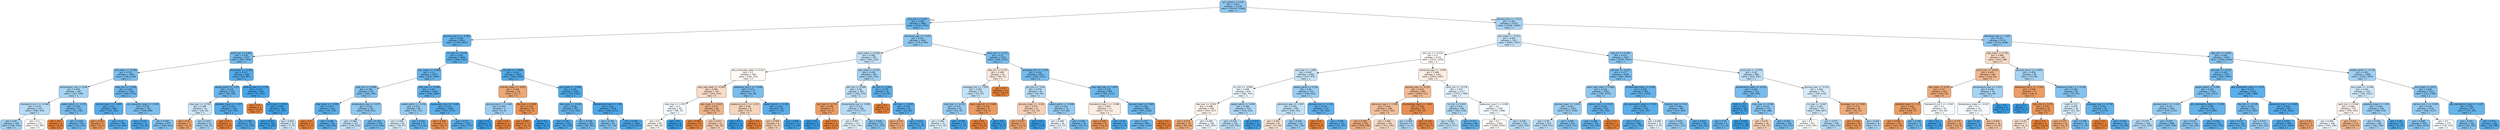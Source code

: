 digraph Tree {
node [shape=box, style="filled, rounded", color="black", fontname="helvetica"] ;
edge [fontname="helvetica"] ;
0 [label="gcs_verbal <= 0.155\ngini = 0.423\nsamples = 21196\nvalue = [10194, 23296]\nclass = 1", fillcolor="#90c8f0"] ;
1 [label="po2_min <= 0.552\ngini = 0.328\nsamples = 7865\nvalue = [2555, 9791]\nclass = 1", fillcolor="#6db7ec"] ;
0 -> 1 [labeldistance=2.5, labelangle=45, headlabel="True"] ;
2 [label="glucose_max.2 <= -0.363\ngini = 0.298\nsamples = 6231\nvalue = [1785, 8007]\nclass = 1", fillcolor="#65b3eb"] ;
1 -> 2 ;
3 [label="pco2_max <= 0.802\ngini = 0.358\nsamples = 2197\nvalue = [805, 2645]\nclass = 1", fillcolor="#75bbed"] ;
2 -> 3 ;
4 [label="bun_mean <= -0.566\ngini = 0.379\nsamples = 1829\nvalue = [736, 2158]\nclass = 1", fillcolor="#7dbeee"] ;
3 -> 4 ;
5 [label="temperature_max <= 0.98\ngini = 0.459\nsamples = 587\nvalue = [327, 588]\nclass = 1", fillcolor="#a7d4f3"] ;
4 -> 5 ;
6 [label="hematocrit_min.1 <= 0.368\ngini = 0.474\nsamples = 475\nvalue = [286, 454]\nclass = 1", fillcolor="#b6dbf5"] ;
5 -> 6 ;
7 [label="gini = 0.45\nsamples = 344\nvalue = [185, 355]\nclass = 1", fillcolor="#a0d0f3"] ;
6 -> 7 ;
8 [label="gini = 0.5\nsamples = 131\nvalue = [101, 99]\nclass = 0", fillcolor="#fefdfb"] ;
6 -> 8 ;
9 [label="weight_admit <= -1.233\ngini = 0.359\nsamples = 112\nvalue = [41, 134]\nclass = 1", fillcolor="#76bbed"] ;
5 -> 9 ;
10 [label="gini = 0.0\nsamples = 3\nvalue = [6, 0]\nclass = 0", fillcolor="#e58139"] ;
9 -> 10 ;
11 [label="gini = 0.328\nsamples = 109\nvalue = [35, 134]\nclass = 1", fillcolor="#6db7ec"] ;
9 -> 11 ;
12 [label="mbp_min <= -0.258\ngini = 0.328\nsamples = 1242\nvalue = [409, 1570]\nclass = 1", fillcolor="#6db7ec"] ;
4 -> 12 ;
13 [label="calcium_max.1 <= -2.097\ngini = 0.23\nsamples = 488\nvalue = [101, 662]\nclass = 1", fillcolor="#57ace9"] ;
12 -> 13 ;
14 [label="gini = 0.245\nsamples = 5\nvalue = [6, 1]\nclass = 0", fillcolor="#e9965a"] ;
13 -> 14 ;
15 [label="gini = 0.22\nsamples = 483\nvalue = [95, 661]\nclass = 1", fillcolor="#55abe9"] ;
13 -> 15 ;
16 [label="abs_basophils_mean <= -0.499\ngini = 0.378\nsamples = 754\nvalue = [308, 908]\nclass = 1", fillcolor="#7cbeee"] ;
12 -> 16 ;
17 [label="gini = 0.174\nsamples = 75\nvalue = [10, 94]\nclass = 1", fillcolor="#4ea7e8"] ;
16 -> 17 ;
18 [label="gini = 0.392\nsamples = 679\nvalue = [298, 814]\nclass = 1", fillcolor="#81c1ef"] ;
16 -> 18 ;
19 [label="bun_mean <= -0.394\ngini = 0.217\nsamples = 368\nvalue = [69, 487]\nclass = 1", fillcolor="#55abe9"] ;
3 -> 19 ;
20 [label="weight_admit <= -0.45\ngini = 0.318\nsamples = 159\nvalue = [48, 194]\nclass = 1", fillcolor="#6ab5eb"] ;
19 -> 20 ;
21 [label="mbp_max <= -0.742\ngini = 0.489\nsamples = 41\nvalue = [26, 35]\nclass = 1", fillcolor="#cce6f8"] ;
20 -> 21 ;
22 [label="gini = 0.32\nsamples = 7\nvalue = [8, 2]\nclass = 0", fillcolor="#eca06a"] ;
21 -> 22 ;
23 [label="gini = 0.457\nsamples = 34\nvalue = [18, 33]\nclass = 1", fillcolor="#a5d2f3"] ;
21 -> 23 ;
24 [label="platelets_mean <= -1.547\ngini = 0.214\nsamples = 118\nvalue = [22, 159]\nclass = 1", fillcolor="#54abe9"] ;
20 -> 24 ;
25 [label="gini = 0.0\nsamples = 1\nvalue = [2, 0]\nclass = 0", fillcolor="#e58139"] ;
24 -> 25 ;
26 [label="gini = 0.198\nsamples = 117\nvalue = [20, 159]\nclass = 1", fillcolor="#52a9e8"] ;
24 -> 26 ;
27 [label="totalco2_max <= -1.773\ngini = 0.125\nsamples = 209\nvalue = [21, 293]\nclass = 1", fillcolor="#47a4e7"] ;
19 -> 27 ;
28 [label="gini = 0.0\nsamples = 4\nvalue = [6, 0]\nclass = 0", fillcolor="#e58139"] ;
27 -> 28 ;
29 [label="pco2_max <= 4.901\ngini = 0.093\nsamples = 205\nvalue = [15, 293]\nclass = 1", fillcolor="#43a2e6"] ;
27 -> 29 ;
30 [label="gini = 0.053\nsamples = 192\nvalue = [8, 284]\nclass = 1", fillcolor="#3fa0e6"] ;
29 -> 30 ;
31 [label="gini = 0.492\nsamples = 13\nvalue = [7, 9]\nclass = 1", fillcolor="#d3e9f9"] ;
29 -> 31 ;
32 [label="inr_max <= -0.178\ngini = 0.261\nsamples = 4034\nvalue = [980, 5362]\nclass = 1", fillcolor="#5dafea"] ;
2 -> 32 ;
33 [label="bun_mean <= -0.468\ngini = 0.31\nsamples = 2075\nvalue = [632, 2664]\nclass = 1", fillcolor="#68b4eb"] ;
32 -> 33 ;
34 [label="mbp_min <= -0.568\ngini = 0.394\nsamples = 670\nvalue = [288, 780]\nclass = 1", fillcolor="#82c1ef"] ;
33 -> 34 ;
35 [label="mbp_mean <= -2.696\ngini = 0.257\nsamples = 123\nvalue = [32, 179]\nclass = 1", fillcolor="#5cafea"] ;
34 -> 35 ;
36 [label="gini = 0.0\nsamples = 1\nvalue = [2, 0]\nclass = 0", fillcolor="#e58139"] ;
35 -> 36 ;
37 [label="gini = 0.246\nsamples = 122\nvalue = [30, 179]\nclass = 1", fillcolor="#5aade9"] ;
35 -> 37 ;
38 [label="temperature_max <= 0.075\ngini = 0.419\nsamples = 547\nvalue = [256, 601]\nclass = 1", fillcolor="#8dc7f0"] ;
34 -> 38 ;
39 [label="gini = 0.484\nsamples = 227\nvalue = [146, 210]\nclass = 1", fillcolor="#c3e1f7"] ;
38 -> 39 ;
40 [label="gini = 0.343\nsamples = 320\nvalue = [110, 391]\nclass = 1", fillcolor="#71b9ec"] ;
38 -> 40 ;
41 [label="mbp_max <= -0.948\ngini = 0.261\nsamples = 1405\nvalue = [344, 1884]\nclass = 1", fillcolor="#5dafea"] ;
33 -> 41 ;
42 [label="weight_admit <= -0.256\ngini = 0.431\nsamples = 96\nvalue = [51, 111]\nclass = 1", fillcolor="#94caf1"] ;
41 -> 42 ;
43 [label="gini = 0.494\nsamples = 49\nvalue = [38, 47]\nclass = 1", fillcolor="#d9ecfa"] ;
42 -> 43 ;
44 [label="gini = 0.281\nsamples = 47\nvalue = [13, 64]\nclass = 1", fillcolor="#61b1ea"] ;
42 -> 44 ;
45 [label="baseexcess_max <= -3.404\ngini = 0.243\nsamples = 1309\nvalue = [293, 1773]\nclass = 1", fillcolor="#5aade9"] ;
41 -> 45 ;
46 [label="gini = 0.165\nsamples = 6\nvalue = [10, 1]\nclass = 0", fillcolor="#e88e4d"] ;
45 -> 46 ;
47 [label="gini = 0.237\nsamples = 1303\nvalue = [283, 1772]\nclass = 1", fillcolor="#59ade9"] ;
45 -> 47 ;
48 [label="ph_max <= -4.986\ngini = 0.202\nsamples = 1959\nvalue = [348, 2698]\nclass = 1", fillcolor="#53aae8"] ;
32 -> 48 ;
49 [label="chloride_mean <= -0.821\ngini = 0.358\nsamples = 19\nvalue = [23, 7]\nclass = 0", fillcolor="#eda775"] ;
48 -> 49 ;
50 [label="glucose_max.2 <= 4.266\ngini = 0.444\nsamples = 5\nvalue = [2, 4]\nclass = 1", fillcolor="#9ccef2"] ;
49 -> 50 ;
51 [label="gini = 0.0\nsamples = 3\nvalue = [0, 4]\nclass = 1", fillcolor="#399de5"] ;
50 -> 51 ;
52 [label="gini = 0.0\nsamples = 2\nvalue = [2, 0]\nclass = 0", fillcolor="#e58139"] ;
50 -> 52 ;
53 [label="dbp_max <= 0.895\ngini = 0.219\nsamples = 14\nvalue = [21, 3]\nclass = 0", fillcolor="#e99355"] ;
49 -> 53 ;
54 [label="gini = 0.087\nsamples = 13\nvalue = [21, 1]\nclass = 0", fillcolor="#e68742"] ;
53 -> 54 ;
55 [label="gini = 0.0\nsamples = 1\nvalue = [0, 2]\nclass = 1", fillcolor="#399de5"] ;
53 -> 55 ;
56 [label="bun_mean <= -0.492\ngini = 0.192\nsamples = 1940\nvalue = [325, 2691]\nclass = 1", fillcolor="#51a9e8"] ;
48 -> 56 ;
57 [label="dbp_mean <= -0.624\ngini = 0.296\nsamples = 407\nvalue = [119, 540]\nclass = 1", fillcolor="#65b3eb"] ;
56 -> 57 ;
58 [label="gini = 0.181\nsamples = 124\nvalue = [20, 179]\nclass = 1", fillcolor="#4fa8e8"] ;
57 -> 58 ;
59 [label="gini = 0.338\nsamples = 283\nvalue = [99, 361]\nclass = 1", fillcolor="#6fb8ec"] ;
57 -> 59 ;
60 [label="temperature_max <= -1.68\ngini = 0.16\nsamples = 1533\nvalue = [206, 2151]\nclass = 1", fillcolor="#4ca6e7"] ;
56 -> 60 ;
61 [label="gini = 0.392\nsamples = 69\nvalue = [27, 74]\nclass = 1", fillcolor="#81c1ee"] ;
60 -> 61 ;
62 [label="gini = 0.146\nsamples = 1464\nvalue = [179, 2077]\nclass = 1", fillcolor="#4aa5e7"] ;
60 -> 62 ;
63 [label="admission_age <= -0.323\ngini = 0.421\nsamples = 1634\nvalue = [770, 1784]\nclass = 1", fillcolor="#8ec7f0"] ;
1 -> 63 ;
64 [label="spo2_mean <= 0.662\ngini = 0.483\nsamples = 581\nvalue = [361, 522]\nclass = 1", fillcolor="#c2e1f7"] ;
63 -> 64 ;
65 [label="abs_monocytes_mean <= 0.011\ngini = 0.5\nsamples = 198\nvalue = [160, 152]\nclass = 0", fillcolor="#fef9f5"] ;
64 -> 65 ;
66 [label="resp_rate_mean <= -0.265\ngini = 0.486\nsamples = 161\nvalue = [144, 103]\nclass = 0", fillcolor="#f8dbc7"] ;
65 -> 66 ;
67 [label="mbp_max <= 1.433\ngini = 0.5\nsamples = 95\nvalue = [68, 72]\nclass = 1", fillcolor="#f4fafe"] ;
66 -> 67 ;
68 [label="gini = 0.5\nsamples = 89\nvalue = [68, 64]\nclass = 0", fillcolor="#fdf8f3"] ;
67 -> 68 ;
69 [label="gini = 0.0\nsamples = 6\nvalue = [0, 8]\nclass = 1", fillcolor="#399de5"] ;
67 -> 69 ;
70 [label="wbc_mean <= -0.422\ngini = 0.412\nsamples = 66\nvalue = [76, 31]\nclass = 0", fillcolor="#f0b48a"] ;
66 -> 70 ;
71 [label="gini = 0.069\nsamples = 15\nvalue = [27, 1]\nclass = 0", fillcolor="#e68640"] ;
70 -> 71 ;
72 [label="gini = 0.471\nsamples = 51\nvalue = [49, 30]\nclass = 0", fillcolor="#f5ceb2"] ;
70 -> 72 ;
73 [label="potassium_min.1 <= -0.646\ngini = 0.371\nsamples = 37\nvalue = [16, 49]\nclass = 1", fillcolor="#7abded"] ;
65 -> 73 ;
74 [label="potassium_min.1 <= -1.523\ngini = 0.48\nsamples = 8\nvalue = [9, 6]\nclass = 0", fillcolor="#f6d5bd"] ;
73 -> 74 ;
75 [label="gini = 0.0\nsamples = 3\nvalue = [0, 6]\nclass = 1", fillcolor="#399de5"] ;
74 -> 75 ;
76 [label="gini = 0.0\nsamples = 5\nvalue = [9, 0]\nclass = 0", fillcolor="#e58139"] ;
74 -> 76 ;
77 [label="weight_admit <= -0.491\ngini = 0.241\nsamples = 29\nvalue = [7, 43]\nclass = 1", fillcolor="#59ade9"] ;
73 -> 77 ;
78 [label="gini = 0.469\nsamples = 6\nvalue = [5, 3]\nclass = 0", fillcolor="#f5cdb0"] ;
77 -> 78 ;
79 [label="gini = 0.091\nsamples = 23\nvalue = [2, 40]\nclass = 1", fillcolor="#43a2e6"] ;
77 -> 79 ;
80 [label="wbc_mean <= 0.353\ngini = 0.456\nsamples = 383\nvalue = [201, 370]\nclass = 1", fillcolor="#a5d2f3"] ;
64 -> 80 ;
81 [label="po2_min <= 0.569\ngini = 0.48\nsamples = 301\nvalue = [182, 274]\nclass = 1", fillcolor="#bddef6"] ;
80 -> 81 ;
82 [label="sbp_max <= -0.753\ngini = 0.298\nsamples = 5\nvalue = [9, 2]\nclass = 0", fillcolor="#eb9d65"] ;
81 -> 82 ;
83 [label="gini = 0.0\nsamples = 2\nvalue = [0, 2]\nclass = 1", fillcolor="#399de5"] ;
82 -> 83 ;
84 [label="gini = 0.0\nsamples = 3\nvalue = [9, 0]\nclass = 0", fillcolor="#e58139"] ;
82 -> 84 ;
85 [label="temperature_max <= 0.582\ngini = 0.475\nsamples = 296\nvalue = [173, 272]\nclass = 1", fillcolor="#b7dbf6"] ;
81 -> 85 ;
86 [label="gini = 0.497\nsamples = 171\nvalue = [122, 143]\nclass = 1", fillcolor="#e2f1fb"] ;
85 -> 86 ;
87 [label="gini = 0.406\nsamples = 125\nvalue = [51, 129]\nclass = 1", fillcolor="#87c4ef"] ;
85 -> 87 ;
88 [label="ph_min <= -2.643\ngini = 0.276\nsamples = 82\nvalue = [19, 96]\nclass = 1", fillcolor="#60b0ea"] ;
80 -> 88 ;
89 [label="gini = 0.0\nsamples = 1\nvalue = [3, 0]\nclass = 0", fillcolor="#e58139"] ;
88 -> 89 ;
90 [label="ptt_max <= -0.691\ngini = 0.245\nsamples = 81\nvalue = [16, 96]\nclass = 1", fillcolor="#5aade9"] ;
88 -> 90 ;
91 [label="gini = 0.375\nsamples = 3\nvalue = [3, 1]\nclass = 0", fillcolor="#eeab7b"] ;
90 -> 91 ;
92 [label="gini = 0.212\nsamples = 78\nvalue = [13, 95]\nclass = 1", fillcolor="#54aae9"] ;
90 -> 92 ;
93 [label="spo2_min <= -1.517\ngini = 0.37\nsamples = 1053\nvalue = [409, 1262]\nclass = 1", fillcolor="#79bded"] ;
63 -> 93 ;
94 [label="dbp_min <= 0.155\ngini = 0.496\nsamples = 52\nvalue = [44, 37]\nclass = 0", fillcolor="#fbebe0"] ;
93 -> 94 ;
95 [label="aniongap_min <= 1.259\ngini = 0.485\nsamples = 42\nvalue = [26, 37]\nclass = 1", fillcolor="#c4e2f7"] ;
94 -> 95 ;
96 [label="mbp_max <= -0.135\ngini = 0.431\nsamples = 34\nvalue = [16, 35]\nclass = 1", fillcolor="#94caf1"] ;
95 -> 96 ;
97 [label="gini = 0.496\nsamples = 22\nvalue = [15, 18]\nclass = 1", fillcolor="#deeffb"] ;
96 -> 97 ;
98 [label="gini = 0.105\nsamples = 12\nvalue = [1, 17]\nclass = 1", fillcolor="#45a3e7"] ;
96 -> 98 ;
99 [label="heart_rate_min <= -0.883\ngini = 0.278\nsamples = 8\nvalue = [10, 2]\nclass = 0", fillcolor="#ea9a61"] ;
95 -> 99 ;
100 [label="gini = 0.0\nsamples = 6\nvalue = [10, 0]\nclass = 0", fillcolor="#e58139"] ;
99 -> 100 ;
101 [label="gini = 0.0\nsamples = 2\nvalue = [0, 2]\nclass = 1", fillcolor="#399de5"] ;
99 -> 101 ;
102 [label="gini = 0.0\nsamples = 10\nvalue = [18, 0]\nclass = 0", fillcolor="#e58139"] ;
94 -> 102 ;
103 [label="aniongap_min <= -1.242\ngini = 0.354\nsamples = 1001\nvalue = [365, 1225]\nclass = 1", fillcolor="#74baed"] ;
93 -> 103 ;
104 [label="gcs_min <= -1.83\ngini = 0.474\nsamples = 92\nvalue = [59, 94]\nclass = 1", fillcolor="#b5dbf5"] ;
103 -> 104 ;
105 [label="glucose_mean <= -0.183\ngini = 0.475\nsamples = 21\nvalue = [22, 14]\nclass = 0", fillcolor="#f6d1b7"] ;
104 -> 105 ;
106 [label="gini = 0.337\nsamples = 17\nvalue = [22, 6]\nclass = 0", fillcolor="#eca36f"] ;
105 -> 106 ;
107 [label="gini = 0.0\nsamples = 4\nvalue = [0, 8]\nclass = 1", fillcolor="#399de5"] ;
105 -> 107 ;
108 [label="weight_admit <= -0.498\ngini = 0.432\nsamples = 71\nvalue = [37, 80]\nclass = 1", fillcolor="#95caf1"] ;
104 -> 108 ;
109 [label="gini = 0.499\nsamples = 26\nvalue = [21, 23]\nclass = 1", fillcolor="#eef6fd"] ;
108 -> 109 ;
110 [label="gini = 0.342\nsamples = 45\nvalue = [16, 57]\nclass = 1", fillcolor="#71b9ec"] ;
108 -> 110 ;
111 [label="resp_rate_max <= -1.607\ngini = 0.335\nsamples = 909\nvalue = [306, 1131]\nclass = 1", fillcolor="#6fb8ec"] ;
103 -> 111 ;
112 [label="hematocrit_max.1 <= -0.386\ngini = 0.497\nsamples = 17\nvalue = [13, 11]\nclass = 0", fillcolor="#fbece1"] ;
111 -> 112 ;
113 [label="gini = 0.245\nsamples = 8\nvalue = [12, 2]\nclass = 0", fillcolor="#e9965a"] ;
112 -> 113 ;
114 [label="gini = 0.18\nsamples = 9\nvalue = [1, 9]\nclass = 1", fillcolor="#4fa8e8"] ;
112 -> 114 ;
115 [label="glucose_mean <= 3.805\ngini = 0.329\nsamples = 892\nvalue = [293, 1120]\nclass = 1", fillcolor="#6db7ec"] ;
111 -> 115 ;
116 [label="gini = 0.327\nsamples = 890\nvalue = [290, 1120]\nclass = 1", fillcolor="#6cb6ec"] ;
115 -> 116 ;
117 [label="gini = 0.0\nsamples = 2\nvalue = [3, 0]\nclass = 0", fillcolor="#e58139"] ;
115 -> 117 ;
118 [label="glucose_max <= -0.212\ngini = 0.462\nsamples = 13331\nvalue = [7639, 13505]\nclass = 1", fillcolor="#a9d4f4"] ;
0 -> 118 [labeldistance=2.5, labelangle=-45, headlabel="False"] ;
119 [label="bun_mean <= -0.321\ngini = 0.484\nsamples = 7617\nvalue = [4936, 7097]\nclass = 1", fillcolor="#c3e1f7"] ;
118 -> 119 ;
120 [label="po2_min <= -0.216\ngini = 0.5\nsamples = 4170\nvalue = [3331, 3242]\nclass = 0", fillcolor="#fefcfa"] ;
119 -> 120 ;
121 [label="po2_max <= -1.083\ngini = 0.487\nsamples = 1009\nvalue = [677, 935]\nclass = 1", fillcolor="#c8e4f8"] ;
120 -> 121 ;
122 [label="inr_min <= -0.099\ngini = 0.499\nsamples = 634\nvalue = [481, 532]\nclass = 1", fillcolor="#ecf6fd"] ;
121 -> 122 ;
123 [label="sbp_max <= -0.951\ngini = 0.498\nsamples = 416\nvalue = [355, 317]\nclass = 0", fillcolor="#fcf2ea"] ;
122 -> 123 ;
124 [label="gini = 0.375\nsamples = 78\nvalue = [90, 30]\nclass = 0", fillcolor="#eeab7b"] ;
123 -> 124 ;
125 [label="gini = 0.499\nsamples = 338\nvalue = [265, 287]\nclass = 1", fillcolor="#f0f7fd"] ;
123 -> 125 ;
126 [label="weight_admit <= 0.993\ngini = 0.466\nsamples = 218\nvalue = [126, 215]\nclass = 1", fillcolor="#add6f4"] ;
122 -> 126 ;
127 [label="gini = 0.478\nsamples = 201\nvalue = [125, 191]\nclass = 1", fillcolor="#bbddf6"] ;
126 -> 127 ;
128 [label="gini = 0.077\nsamples = 17\nvalue = [1, 24]\nclass = 1", fillcolor="#41a1e6"] ;
126 -> 128 ;
129 [label="weight_admit <= 0.194\ngini = 0.44\nsamples = 375\nvalue = [196, 403]\nclass = 1", fillcolor="#99cdf2"] ;
121 -> 129 ;
130 [label="admission_age <= -1.037\ngini = 0.482\nsamples = 248\nvalue = [164, 241]\nclass = 1", fillcolor="#c0e0f7"] ;
129 -> 130 ;
131 [label="gini = 0.492\nsamples = 81\nvalue = [72, 56]\nclass = 0", fillcolor="#f9e3d3"] ;
130 -> 131 ;
132 [label="gini = 0.444\nsamples = 167\nvalue = [92, 185]\nclass = 1", fillcolor="#9bcef2"] ;
130 -> 132 ;
133 [label="glucose_max <= -1.142\ngini = 0.275\nsamples = 127\nvalue = [32, 162]\nclass = 1", fillcolor="#60b0ea"] ;
129 -> 133 ;
134 [label="gini = 0.0\nsamples = 1\nvalue = [3, 0]\nclass = 0", fillcolor="#e58139"] ;
133 -> 134 ;
135 [label="gini = 0.258\nsamples = 126\nvalue = [29, 162]\nclass = 1", fillcolor="#5cafea"] ;
133 -> 135 ;
136 [label="admission_age <= -0.904\ngini = 0.498\nsamples = 3161\nvalue = [2654, 2307]\nclass = 0", fillcolor="#fcefe5"] ;
120 -> 136 ;
137 [label="glucose_max <= -0.223\ngini = 0.433\nsamples = 984\nvalue = [1099, 511]\nclass = 0", fillcolor="#f1bc95"] ;
136 -> 137 ;
138 [label="admission_age <= -1.599\ngini = 0.443\nsamples = 926\nvalue = [1012, 501]\nclass = 0", fillcolor="#f2bf9b"] ;
137 -> 138 ;
139 [label="gini = 0.384\nsamples = 502\nvalue = [599, 209]\nclass = 0", fillcolor="#eead7e"] ;
138 -> 139 ;
140 [label="gini = 0.485\nsamples = 424\nvalue = [413, 292]\nclass = 0", fillcolor="#f7dac5"] ;
138 -> 140 ;
141 [label="bicarbonate_mean <= -0.825\ngini = 0.185\nsamples = 58\nvalue = [87, 10]\nclass = 0", fillcolor="#e88f50"] ;
137 -> 141 ;
142 [label="gini = 0.469\nsamples = 6\nvalue = [3, 5]\nclass = 1", fillcolor="#b0d8f5"] ;
141 -> 142 ;
143 [label="gini = 0.106\nsamples = 52\nvalue = [84, 5]\nclass = 0", fillcolor="#e78845"] ;
141 -> 143 ;
144 [label="spo2_min <= -0.178\ngini = 0.497\nsamples = 2177\nvalue = [1555, 1796]\nclass = 1", fillcolor="#e4f2fc"] ;
136 -> 144 ;
145 [label="inr_min <= 0.433\ngini = 0.471\nsamples = 459\nvalue = [263, 428]\nclass = 1", fillcolor="#b3d9f5"] ;
144 -> 145 ;
146 [label="gini = 0.482\nsamples = 411\nvalue = [252, 371]\nclass = 1", fillcolor="#bfe0f7"] ;
145 -> 146 ;
147 [label="gini = 0.271\nsamples = 48\nvalue = [11, 57]\nclass = 1", fillcolor="#5fb0ea"] ;
145 -> 147 ;
148 [label="potassium_max.1 <= 0.085\ngini = 0.5\nsamples = 1718\nvalue = [1292, 1368]\nclass = 1", fillcolor="#f4fafe"] ;
144 -> 148 ;
149 [label="gini = 0.5\nsamples = 1402\nvalue = [1089, 1052]\nclass = 0", fillcolor="#fefbf8"] ;
148 -> 149 ;
150 [label="gini = 0.476\nsamples = 316\nvalue = [203, 316]\nclass = 1", fillcolor="#b8dcf6"] ;
148 -> 150 ;
151 [label="sbp_min <= 0.495\ngini = 0.415\nsamples = 3447\nvalue = [1605, 3855]\nclass = 1", fillcolor="#8bc6f0"] ;
119 -> 151 ;
152 [label="ptt_max <= -0.253\ngini = 0.377\nsamples = 2459\nvalue = [983, 2920]\nclass = 1", fillcolor="#7cbeee"] ;
151 -> 152 ;
153 [label="heart_rate_mean <= 0.685\ngini = 0.418\nsamples = 1495\nvalue = [708, 1670]\nclass = 1", fillcolor="#8dc7f0"] ;
152 -> 153 ;
154 [label="glucose_mean <= -0.641\ngini = 0.443\nsamples = 1163\nvalue = [613, 1236]\nclass = 1", fillcolor="#9bcef2"] ;
153 -> 154 ;
155 [label="gini = 0.48\nsamples = 522\nvalue = [348, 521]\nclass = 1", fillcolor="#bddef6"] ;
154 -> 155 ;
156 [label="gini = 0.395\nsamples = 641\nvalue = [265, 715]\nclass = 1", fillcolor="#82c1ef"] ;
154 -> 156 ;
157 [label="calcium_min.1 <= 2.812\ngini = 0.295\nsamples = 332\nvalue = [95, 434]\nclass = 1", fillcolor="#64b2eb"] ;
153 -> 157 ;
158 [label="gini = 0.289\nsamples = 331\nvalue = [92, 434]\nclass = 1", fillcolor="#63b2eb"] ;
157 -> 158 ;
159 [label="gini = 0.0\nsamples = 1\nvalue = [3, 0]\nclass = 0", fillcolor="#e58139"] ;
157 -> 159 ;
160 [label="bicarbonate_mean <= 0.185\ngini = 0.296\nsamples = 964\nvalue = [275, 1250]\nclass = 1", fillcolor="#65b3eb"] ;
152 -> 160 ;
161 [label="abs_eosinophils_mean <= 2.091\ngini = 0.241\nsamples = 579\nvalue = [128, 787]\nclass = 1", fillcolor="#59ade9"] ;
160 -> 161 ;
162 [label="gini = 0.233\nsamples = 568\nvalue = [121, 779]\nclass = 1", fillcolor="#58ace9"] ;
161 -> 162 ;
163 [label="gini = 0.498\nsamples = 11\nvalue = [7, 8]\nclass = 1", fillcolor="#e6f3fc"] ;
161 -> 163 ;
164 [label="totalco2_max <= 0.02\ngini = 0.366\nsamples = 385\nvalue = [147, 463]\nclass = 1", fillcolor="#78bced"] ;
160 -> 164 ;
165 [label="gini = 0.439\nsamples = 203\nvalue = [107, 222]\nclass = 1", fillcolor="#98ccf2"] ;
164 -> 165 ;
166 [label="gini = 0.244\nsamples = 182\nvalue = [40, 241]\nclass = 1", fillcolor="#5aade9"] ;
164 -> 166 ;
167 [label="pco2_max <= -0.479\ngini = 0.48\nsamples = 988\nvalue = [622, 935]\nclass = 1", fillcolor="#bddef6"] ;
151 -> 167 ;
168 [label="temperature_mean <= -0.413\ngini = 0.363\nsamples = 215\nvalue = [80, 256]\nclass = 1", fillcolor="#77bced"] ;
167 -> 168 ;
169 [label="white <= 0.5\ngini = 0.102\nsamples = 45\nvalue = [4, 70]\nclass = 1", fillcolor="#44a3e6"] ;
168 -> 169 ;
170 [label="gini = 0.32\nsamples = 9\nvalue = [3, 12]\nclass = 1", fillcolor="#6ab6ec"] ;
169 -> 170 ;
171 [label="gini = 0.033\nsamples = 36\nvalue = [1, 58]\nclass = 1", fillcolor="#3c9fe5"] ;
169 -> 171 ;
172 [label="mbp_max <= -0.546\ngini = 0.412\nsamples = 170\nvalue = [76, 186]\nclass = 1", fillcolor="#8ac5f0"] ;
168 -> 172 ;
173 [label="gini = 0.475\nsamples = 26\nvalue = [22, 14]\nclass = 0", fillcolor="#f6d1b7"] ;
172 -> 173 ;
174 [label="gini = 0.364\nsamples = 144\nvalue = [54, 172]\nclass = 1", fillcolor="#77bced"] ;
172 -> 174 ;
175 [label="glucose_max <= -0.223\ngini = 0.494\nsamples = 773\nvalue = [542, 679]\nclass = 1", fillcolor="#d7ebfa"] ;
167 -> 175 ;
176 [label="inr_max <= -0.367\ngini = 0.491\nsamples = 737\nvalue = [506, 667]\nclass = 1", fillcolor="#cfe7f9"] ;
175 -> 176 ;
177 [label="gini = 0.5\nsamples = 307\nvalue = [244, 245]\nclass = 1", fillcolor="#feffff"] ;
176 -> 177 ;
178 [label="gini = 0.473\nsamples = 430\nvalue = [262, 422]\nclass = 1", fillcolor="#b4daf5"] ;
176 -> 178 ;
179 [label="aniongap_min <= 0.981\ngini = 0.375\nsamples = 36\nvalue = [36, 12]\nclass = 0", fillcolor="#eeab7b"] ;
175 -> 179 ;
180 [label="gini = 0.234\nsamples = 28\nvalue = [32, 5]\nclass = 0", fillcolor="#e99558"] ;
179 -> 180 ;
181 [label="gini = 0.463\nsamples = 8\nvalue = [4, 7]\nclass = 1", fillcolor="#aad5f4"] ;
179 -> 181 ;
182 [label="admission_age <= -1.647\ngini = 0.417\nsamples = 5714\nvalue = [2703, 6408]\nclass = 1", fillcolor="#8dc6f0"] ;
118 -> 182 ;
183 [label="mbp_mean <= 0.762\ngini = 0.486\nsamples = 294\nvalue = [263, 188]\nclass = 0", fillcolor="#f8dbc7"] ;
182 -> 183 ;
184 [label="pco2_max <= -0.052\ngini = 0.424\nsamples = 196\nvalue = [210, 92]\nclass = 0", fillcolor="#f0b890"] ;
183 -> 184 ;
185 [label="wbc_mean <= 0.527\ngini = 0.37\nsamples = 162\nvalue = [194, 63]\nclass = 0", fillcolor="#edaa79"] ;
184 -> 185 ;
186 [label="platelets_mean <= 2.12\ngini = 0.295\nsamples = 129\nvalue = [169, 37]\nclass = 0", fillcolor="#eb9d64"] ;
185 -> 186 ;
187 [label="gini = 0.258\nsamples = 125\nvalue = [167, 30]\nclass = 0", fillcolor="#ea985d"] ;
186 -> 187 ;
188 [label="gini = 0.346\nsamples = 4\nvalue = [2, 7]\nclass = 1", fillcolor="#72b9ec"] ;
186 -> 188 ;
189 [label="hematocrit_min.1 <= -0.507\ngini = 0.5\nsamples = 33\nvalue = [25, 26]\nclass = 1", fillcolor="#f7fbfe"] ;
185 -> 189 ;
190 [label="gini = 0.1\nsamples = 9\nvalue = [1, 18]\nclass = 1", fillcolor="#44a2e6"] ;
189 -> 190 ;
191 [label="gini = 0.375\nsamples = 24\nvalue = [24, 8]\nclass = 0", fillcolor="#eeab7b"] ;
189 -> 191 ;
192 [label="temperature_max <= 1.213\ngini = 0.458\nsamples = 34\nvalue = [16, 29]\nclass = 1", fillcolor="#a6d3f3"] ;
184 -> 192 ;
193 [label="temperature_mean <= -0.037\ngini = 0.5\nsamples = 25\nvalue = [16, 17]\nclass = 1", fillcolor="#f3f9fd"] ;
192 -> 193 ;
194 [label="gini = 0.18\nsamples = 7\nvalue = [1, 9]\nclass = 1", fillcolor="#4fa8e8"] ;
193 -> 194 ;
195 [label="gini = 0.454\nsamples = 18\nvalue = [15, 8]\nclass = 0", fillcolor="#f3c4a3"] ;
193 -> 195 ;
196 [label="gini = 0.0\nsamples = 9\nvalue = [0, 12]\nclass = 1", fillcolor="#399de5"] ;
192 -> 196 ;
197 [label="glucose_max.2 <= -0.093\ngini = 0.458\nsamples = 98\nvalue = [53, 96]\nclass = 1", fillcolor="#a6d3f3"] ;
183 -> 197 ;
198 [label="potassium_min.1 <= -1.523\ngini = 0.298\nsamples = 17\nvalue = [18, 4]\nclass = 0", fillcolor="#eb9d65"] ;
197 -> 198 ;
199 [label="gini = 0.0\nsamples = 1\nvalue = [0, 1]\nclass = 1", fillcolor="#399de5"] ;
198 -> 199 ;
200 [label="mbp_min <= 1.476\ngini = 0.245\nsamples = 16\nvalue = [18, 3]\nclass = 0", fillcolor="#e9965a"] ;
198 -> 200 ;
201 [label="gini = 0.49\nsamples = 7\nvalue = [4, 3]\nclass = 0", fillcolor="#f8e0ce"] ;
200 -> 201 ;
202 [label="gini = 0.0\nsamples = 9\nvalue = [14, 0]\nclass = 0", fillcolor="#e58139"] ;
200 -> 202 ;
203 [label="potassium_max.1 <= -0.154\ngini = 0.399\nsamples = 81\nvalue = [35, 92]\nclass = 1", fillcolor="#84c2ef"] ;
197 -> 203 ;
204 [label="male <= 0.5\ngini = 0.493\nsamples = 36\nvalue = [22, 28]\nclass = 1", fillcolor="#d5eaf9"] ;
203 -> 204 ;
205 [label="gini = 0.375\nsamples = 14\nvalue = [15, 5]\nclass = 0", fillcolor="#eeab7b"] ;
204 -> 205 ;
206 [label="gini = 0.358\nsamples = 22\nvalue = [7, 23]\nclass = 1", fillcolor="#75bbed"] ;
204 -> 206 ;
207 [label="aniongap_max <= -0.766\ngini = 0.281\nsamples = 45\nvalue = [13, 64]\nclass = 1", fillcolor="#61b1ea"] ;
203 -> 207 ;
208 [label="gini = 0.0\nsamples = 3\nvalue = [3, 0]\nclass = 0", fillcolor="#e58139"] ;
207 -> 208 ;
209 [label="gini = 0.234\nsamples = 42\nvalue = [10, 64]\nclass = 1", fillcolor="#58ace9"] ;
207 -> 209 ;
210 [label="dbp_min <= -0.083\ngini = 0.405\nsamples = 5420\nvalue = [2440, 6220]\nclass = 1", fillcolor="#87c3ef"] ;
182 -> 210 ;
211 [label="ptt_max <= -0.225\ngini = 0.343\nsamples = 2722\nvalue = [957, 3401]\nclass = 1", fillcolor="#71b9ec"] ;
210 -> 211 ;
212 [label="weight_admit <= 0.209\ngini = 0.385\nsamples = 1703\nvalue = [709, 2013]\nclass = 1", fillcolor="#7fc0ee"] ;
211 -> 212 ;
213 [label="glucose_max.2 <= -0.103\ngini = 0.431\nsamples = 1052\nvalue = [530, 1153]\nclass = 1", fillcolor="#94caf1"] ;
212 -> 213 ;
214 [label="gini = 0.474\nsamples = 366\nvalue = [225, 359]\nclass = 1", fillcolor="#b5daf5"] ;
213 -> 214 ;
215 [label="gini = 0.401\nsamples = 686\nvalue = [305, 794]\nclass = 1", fillcolor="#85c3ef"] ;
213 -> 215 ;
216 [label="abs_neutrophils_mean <= -0.416\ngini = 0.285\nsamples = 651\nvalue = [179, 860]\nclass = 1", fillcolor="#62b1ea"] ;
212 -> 216 ;
217 [label="gini = 0.417\nsamples = 130\nvalue = [59, 140]\nclass = 1", fillcolor="#8cc6f0"] ;
216 -> 217 ;
218 [label="gini = 0.245\nsamples = 521\nvalue = [120, 720]\nclass = 1", fillcolor="#5aade9"] ;
216 -> 218 ;
219 [label="abs_neutrophils_mean <= -0.19\ngini = 0.257\nsamples = 1019\nvalue = [248, 1388]\nclass = 1", fillcolor="#5cafea"] ;
211 -> 219 ;
220 [label="dbp_min <= -0.539\ngini = 0.352\nsamples = 322\nvalue = [113, 383]\nclass = 1", fillcolor="#73baed"] ;
219 -> 220 ;
221 [label="gini = 0.277\nsamples = 195\nvalue = [50, 251]\nclass = 1", fillcolor="#60b1ea"] ;
220 -> 221 ;
222 [label="gini = 0.437\nsamples = 127\nvalue = [63, 132]\nclass = 1", fillcolor="#98ccf1"] ;
220 -> 222 ;
223 [label="potassium_max.1 <= 4.562\ngini = 0.209\nsamples = 697\nvalue = [135, 1005]\nclass = 1", fillcolor="#54aae8"] ;
219 -> 223 ;
224 [label="gini = 0.204\nsamples = 694\nvalue = [131, 1004]\nclass = 1", fillcolor="#53aae8"] ;
223 -> 224 ;
225 [label="gini = 0.32\nsamples = 3\nvalue = [4, 1]\nclass = 0", fillcolor="#eca06a"] ;
223 -> 225 ;
226 [label="weight_admit <= -0.128\ngini = 0.452\nsamples = 2698\nvalue = [1483, 2819]\nclass = 1", fillcolor="#a1d1f3"] ;
210 -> 226 ;
227 [label="bun_mean <= -0.296\ngini = 0.491\nsamples = 1107\nvalue = [780, 1021]\nclass = 1", fillcolor="#d0e8f9"] ;
226 -> 227 ;
228 [label="spo2_min <= 0.566\ngini = 0.499\nsamples = 572\nvalue = [491, 443]\nclass = 0", fillcolor="#fcf3ec"] ;
227 -> 228 ;
229 [label="gini = 0.499\nsamples = 458\nvalue = [361, 390]\nclass = 1", fillcolor="#f0f8fd"] ;
228 -> 229 ;
230 [label="gini = 0.411\nsamples = 114\nvalue = [130, 53]\nclass = 0", fillcolor="#f0b48a"] ;
228 -> 230 ;
231 [label="platelets_mean <= 1.415\ngini = 0.444\nsamples = 535\nvalue = [289, 578]\nclass = 1", fillcolor="#9ccef2"] ;
227 -> 231 ;
232 [label="gini = 0.459\nsamples = 480\nvalue = [281, 506]\nclass = 1", fillcolor="#a7d3f3"] ;
231 -> 232 ;
233 [label="gini = 0.18\nsamples = 55\nvalue = [8, 72]\nclass = 1", fillcolor="#4fa8e8"] ;
231 -> 233 ;
234 [label="bun_mean <= 0.071\ngini = 0.404\nsamples = 1591\nvalue = [703, 1798]\nclass = 1", fillcolor="#86c3ef"] ;
226 -> 234 ;
235 [label="calcium_min.1 <= 0.992\ngini = 0.434\nsamples = 1134\nvalue = [568, 1217]\nclass = 1", fillcolor="#95cbf1"] ;
234 -> 235 ;
236 [label="gini = 0.408\nsamples = 959\nvalue = [429, 1074]\nclass = 1", fillcolor="#88c4ef"] ;
235 -> 236 ;
237 [label="gini = 0.5\nsamples = 175\nvalue = [139, 143]\nclass = 1", fillcolor="#f9fcfe"] ;
235 -> 237 ;
238 [label="abs_neutrophils_mean <= -0.237\ngini = 0.306\nsamples = 457\nvalue = [135, 581]\nclass = 1", fillcolor="#67b4eb"] ;
234 -> 238 ;
239 [label="gini = 0.391\nsamples = 161\nvalue = [66, 182]\nclass = 1", fillcolor="#81c1ee"] ;
238 -> 239 ;
240 [label="gini = 0.251\nsamples = 296\nvalue = [69, 399]\nclass = 1", fillcolor="#5baee9"] ;
238 -> 240 ;
}